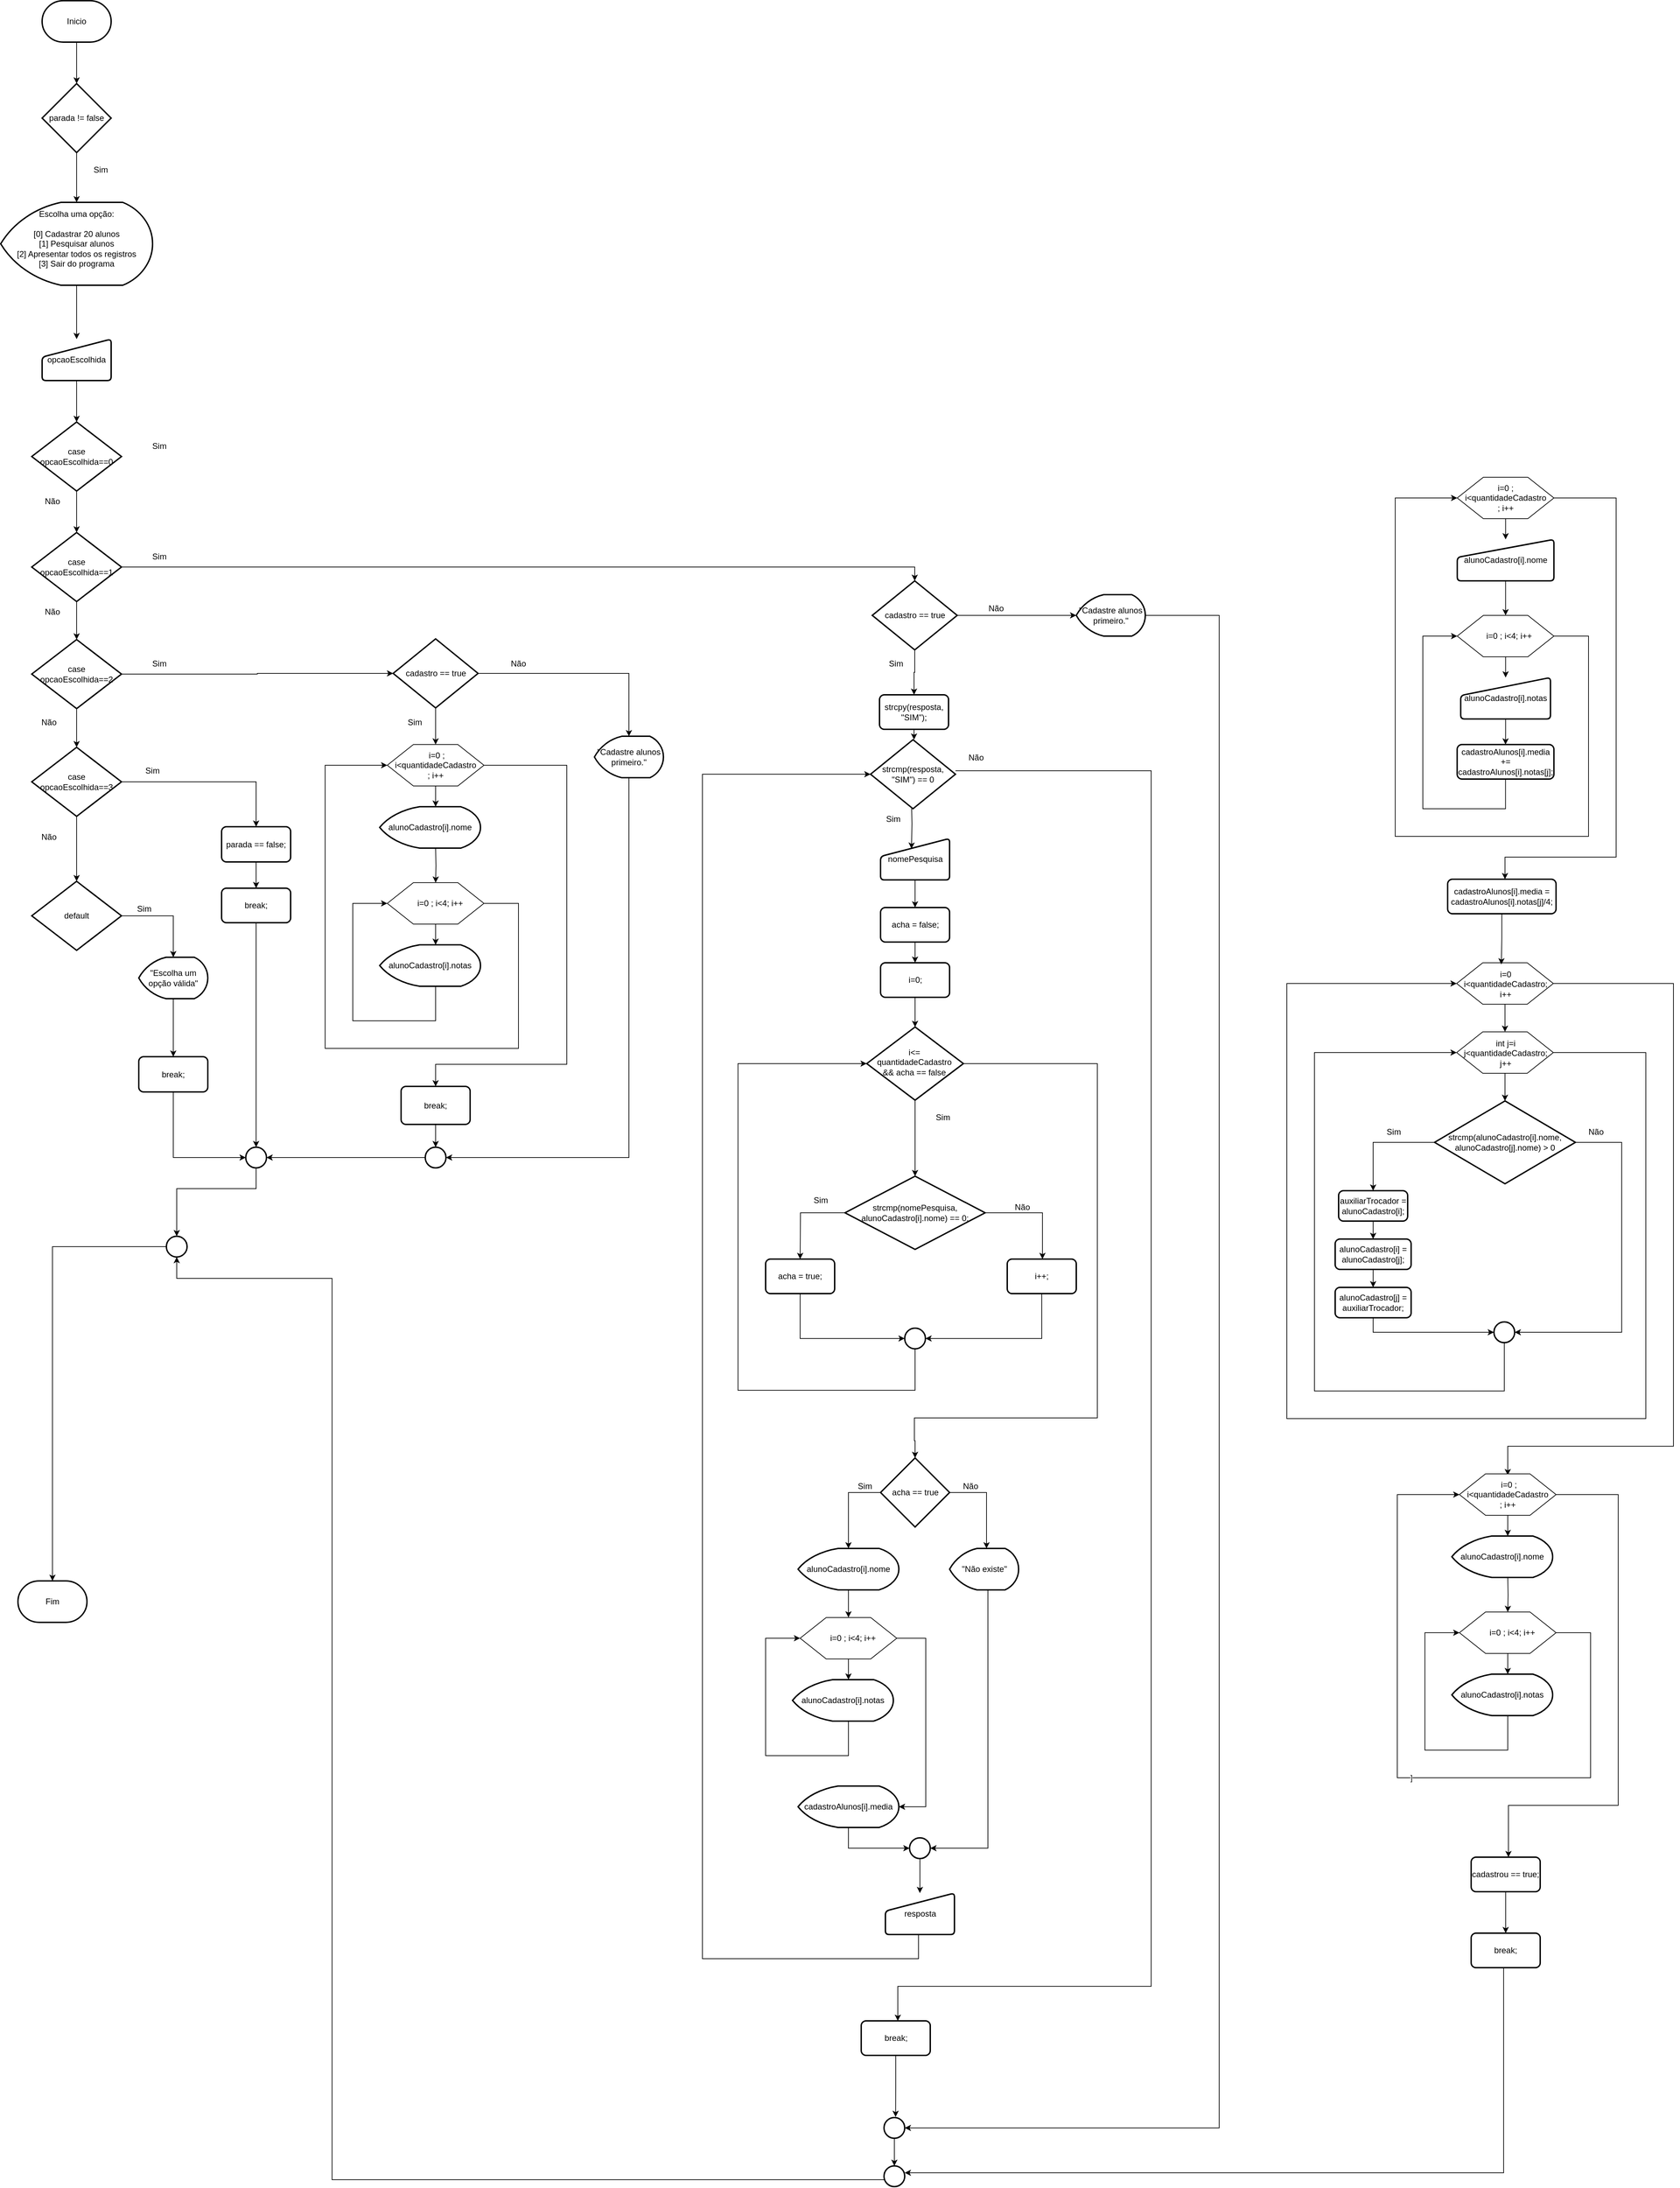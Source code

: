 <mxfile version="21.6.5" type="device">
  <diagram name="Página-1" id="yi7HVxkvdeWD4CvACHMk">
    <mxGraphModel dx="3782" dy="593" grid="1" gridSize="10" guides="1" tooltips="1" connect="1" arrows="1" fold="1" page="1" pageScale="1" pageWidth="827" pageHeight="1169" math="0" shadow="0">
      <root>
        <mxCell id="0" />
        <mxCell id="1" parent="0" />
        <mxCell id="PSCNETZQlT987C8pUvB9-1" style="edgeStyle=orthogonalEdgeStyle;rounded=0;orthogonalLoop=1;jettySize=auto;html=1;" edge="1" source="PSCNETZQlT987C8pUvB9-2" target="PSCNETZQlT987C8pUvB9-5" parent="1">
          <mxGeometry relative="1" as="geometry" />
        </mxCell>
        <mxCell id="PSCNETZQlT987C8pUvB9-2" value="Inicio" style="strokeWidth=2;html=1;shape=mxgraph.flowchart.terminator;whiteSpace=wrap;" vertex="1" parent="1">
          <mxGeometry x="3410" y="3550" width="100" height="60" as="geometry" />
        </mxCell>
        <mxCell id="PSCNETZQlT987C8pUvB9-3" style="edgeStyle=orthogonalEdgeStyle;rounded=0;orthogonalLoop=1;jettySize=auto;html=1;" edge="1" source="PSCNETZQlT987C8pUvB9-5" target="PSCNETZQlT987C8pUvB9-118" parent="1">
          <mxGeometry relative="1" as="geometry" />
        </mxCell>
        <mxCell id="PSCNETZQlT987C8pUvB9-5" value="parada != false" style="strokeWidth=2;html=1;shape=mxgraph.flowchart.decision;whiteSpace=wrap;" vertex="1" parent="1">
          <mxGeometry x="3410" y="3670" width="100" height="100" as="geometry" />
        </mxCell>
        <mxCell id="PSCNETZQlT987C8pUvB9-6" style="edgeStyle=orthogonalEdgeStyle;rounded=0;orthogonalLoop=1;jettySize=auto;html=1;" edge="1" source="PSCNETZQlT987C8pUvB9-7" target="PSCNETZQlT987C8pUvB9-113" parent="1">
          <mxGeometry relative="1" as="geometry">
            <mxPoint x="3460" y="4160" as="targetPoint" />
          </mxGeometry>
        </mxCell>
        <mxCell id="PSCNETZQlT987C8pUvB9-7" value="opcaoEscolhida" style="html=1;strokeWidth=2;shape=manualInput;whiteSpace=wrap;rounded=1;size=26;arcSize=11;" vertex="1" parent="1">
          <mxGeometry x="3410" y="4040" width="100" height="60" as="geometry" />
        </mxCell>
        <mxCell id="PSCNETZQlT987C8pUvB9-8" style="edgeStyle=orthogonalEdgeStyle;rounded=0;orthogonalLoop=1;jettySize=auto;html=1;" edge="1" source="PSCNETZQlT987C8pUvB9-10" target="PSCNETZQlT987C8pUvB9-13" parent="1">
          <mxGeometry relative="1" as="geometry">
            <mxPoint x="5529.86" y="4360" as="targetPoint" />
          </mxGeometry>
        </mxCell>
        <mxCell id="PSCNETZQlT987C8pUvB9-186" style="edgeStyle=orthogonalEdgeStyle;rounded=0;orthogonalLoop=1;jettySize=auto;html=1;" edge="1" parent="1" source="PSCNETZQlT987C8pUvB9-10" target="PSCNETZQlT987C8pUvB9-187">
          <mxGeometry relative="1" as="geometry">
            <mxPoint x="5490" y="4790" as="targetPoint" />
            <Array as="points">
              <mxPoint x="5690" y="4270" />
              <mxPoint x="5690" y="4790" />
              <mxPoint x="5529" y="4790" />
            </Array>
          </mxGeometry>
        </mxCell>
        <mxCell id="PSCNETZQlT987C8pUvB9-10" value="" style="verticalLabelPosition=bottom;verticalAlign=top;html=1;shape=hexagon;perimeter=hexagonPerimeter2;arcSize=6;size=0.27;" vertex="1" parent="1">
          <mxGeometry x="5459.86" y="4240" width="140" height="60" as="geometry" />
        </mxCell>
        <mxCell id="PSCNETZQlT987C8pUvB9-11" value="i=0 ; i&amp;lt;quantidadeCadastro ; i++" style="text;html=1;strokeColor=none;fillColor=none;align=center;verticalAlign=middle;whiteSpace=wrap;rounded=0;" vertex="1" parent="1">
          <mxGeometry x="5499.86" y="4255" width="60" height="30" as="geometry" />
        </mxCell>
        <mxCell id="PSCNETZQlT987C8pUvB9-12" style="edgeStyle=orthogonalEdgeStyle;rounded=0;orthogonalLoop=1;jettySize=auto;html=1;entryX=0.5;entryY=0;entryDx=0;entryDy=0;" edge="1" source="PSCNETZQlT987C8pUvB9-13" target="PSCNETZQlT987C8pUvB9-16" parent="1">
          <mxGeometry relative="1" as="geometry" />
        </mxCell>
        <mxCell id="PSCNETZQlT987C8pUvB9-13" value="alunoCadastro[i].nome" style="html=1;strokeWidth=2;shape=manualInput;whiteSpace=wrap;rounded=1;size=26;arcSize=11;" vertex="1" parent="1">
          <mxGeometry x="5459.86" y="4330" width="140" height="60" as="geometry" />
        </mxCell>
        <mxCell id="PSCNETZQlT987C8pUvB9-14" style="edgeStyle=orthogonalEdgeStyle;rounded=0;orthogonalLoop=1;jettySize=auto;html=1;" edge="1" source="PSCNETZQlT987C8pUvB9-16" target="PSCNETZQlT987C8pUvB9-19" parent="1">
          <mxGeometry relative="1" as="geometry">
            <mxPoint x="5529.86" y="4600" as="targetPoint" />
          </mxGeometry>
        </mxCell>
        <mxCell id="PSCNETZQlT987C8pUvB9-185" style="edgeStyle=orthogonalEdgeStyle;rounded=0;orthogonalLoop=1;jettySize=auto;html=1;entryX=0;entryY=0.5;entryDx=0;entryDy=0;" edge="1" parent="1" source="PSCNETZQlT987C8pUvB9-16" target="PSCNETZQlT987C8pUvB9-10">
          <mxGeometry relative="1" as="geometry">
            <Array as="points">
              <mxPoint x="5650" y="4470" />
              <mxPoint x="5650" y="4760" />
              <mxPoint x="5370" y="4760" />
              <mxPoint x="5370" y="4270" />
            </Array>
          </mxGeometry>
        </mxCell>
        <mxCell id="PSCNETZQlT987C8pUvB9-16" value="" style="verticalLabelPosition=bottom;verticalAlign=top;html=1;shape=hexagon;perimeter=hexagonPerimeter2;arcSize=6;size=0.27;" vertex="1" parent="1">
          <mxGeometry x="5459.86" y="4440" width="140" height="60" as="geometry" />
        </mxCell>
        <mxCell id="PSCNETZQlT987C8pUvB9-17" value="i=0 ; i&amp;lt;4; i++" style="text;html=1;strokeColor=none;fillColor=none;align=center;verticalAlign=middle;whiteSpace=wrap;rounded=0;" vertex="1" parent="1">
          <mxGeometry x="5479.86" y="4455" width="110" height="30" as="geometry" />
        </mxCell>
        <mxCell id="PSCNETZQlT987C8pUvB9-183" style="edgeStyle=orthogonalEdgeStyle;rounded=0;orthogonalLoop=1;jettySize=auto;html=1;" edge="1" parent="1" source="PSCNETZQlT987C8pUvB9-19" target="PSCNETZQlT987C8pUvB9-182">
          <mxGeometry relative="1" as="geometry" />
        </mxCell>
        <mxCell id="PSCNETZQlT987C8pUvB9-19" value="alunoCadastro[i].notas" style="html=1;strokeWidth=2;shape=manualInput;whiteSpace=wrap;rounded=1;size=26;arcSize=11;" vertex="1" parent="1">
          <mxGeometry x="5464.86" y="4530" width="130" height="60" as="geometry" />
        </mxCell>
        <mxCell id="PSCNETZQlT987C8pUvB9-20" style="edgeStyle=orthogonalEdgeStyle;rounded=0;orthogonalLoop=1;jettySize=auto;html=1;entryX=0.5;entryY=0;entryDx=0;entryDy=0;" edge="1" source="PSCNETZQlT987C8pUvB9-22" target="PSCNETZQlT987C8pUvB9-26" parent="1">
          <mxGeometry relative="1" as="geometry" />
        </mxCell>
        <mxCell id="PSCNETZQlT987C8pUvB9-21" style="edgeStyle=orthogonalEdgeStyle;rounded=0;orthogonalLoop=1;jettySize=auto;html=1;" edge="1" source="PSCNETZQlT987C8pUvB9-22" parent="1">
          <mxGeometry relative="1" as="geometry">
            <mxPoint x="5533.01" y="5685.0" as="targetPoint" />
            <Array as="points">
              <mxPoint x="5773.01" y="4973.0" />
              <mxPoint x="5773.01" y="5643.0" />
              <mxPoint x="5533.01" y="5643.0" />
            </Array>
          </mxGeometry>
        </mxCell>
        <mxCell id="PSCNETZQlT987C8pUvB9-22" value="" style="verticalLabelPosition=bottom;verticalAlign=top;html=1;shape=hexagon;perimeter=hexagonPerimeter2;arcSize=6;size=0.27;" vertex="1" parent="1">
          <mxGeometry x="5459.01" y="4943.0" width="140" height="60" as="geometry" />
        </mxCell>
        <mxCell id="PSCNETZQlT987C8pUvB9-23" value="i=0 i&amp;lt;quantidadeCadastro;&lt;br&gt;i++" style="text;html=1;strokeColor=none;fillColor=none;align=center;verticalAlign=middle;whiteSpace=wrap;rounded=0;" vertex="1" parent="1">
          <mxGeometry x="5475.01" y="4959.0" width="110" height="30" as="geometry" />
        </mxCell>
        <mxCell id="PSCNETZQlT987C8pUvB9-24" style="edgeStyle=orthogonalEdgeStyle;rounded=0;orthogonalLoop=1;jettySize=auto;html=1;" edge="1" source="PSCNETZQlT987C8pUvB9-26" target="PSCNETZQlT987C8pUvB9-30" parent="1">
          <mxGeometry relative="1" as="geometry">
            <mxPoint x="5529.01" y="5153.0" as="targetPoint" />
          </mxGeometry>
        </mxCell>
        <mxCell id="PSCNETZQlT987C8pUvB9-25" style="edgeStyle=orthogonalEdgeStyle;rounded=0;orthogonalLoop=1;jettySize=auto;html=1;entryX=0;entryY=0.5;entryDx=0;entryDy=0;" edge="1" source="PSCNETZQlT987C8pUvB9-26" target="PSCNETZQlT987C8pUvB9-22" parent="1">
          <mxGeometry relative="1" as="geometry">
            <Array as="points">
              <mxPoint x="5733.01" y="5073.0" />
              <mxPoint x="5733.01" y="5603.0" />
              <mxPoint x="5213.01" y="5603.0" />
              <mxPoint x="5213.01" y="4973.0" />
            </Array>
          </mxGeometry>
        </mxCell>
        <mxCell id="PSCNETZQlT987C8pUvB9-26" value="" style="verticalLabelPosition=bottom;verticalAlign=top;html=1;shape=hexagon;perimeter=hexagonPerimeter2;arcSize=6;size=0.27;" vertex="1" parent="1">
          <mxGeometry x="5459.01" y="5043.0" width="140" height="60" as="geometry" />
        </mxCell>
        <mxCell id="PSCNETZQlT987C8pUvB9-27" value="int j=i j&amp;lt;quantidadeCadastro;&lt;br&gt;j++" style="text;html=1;strokeColor=none;fillColor=none;align=center;verticalAlign=middle;whiteSpace=wrap;rounded=0;" vertex="1" parent="1">
          <mxGeometry x="5475.01" y="5059.0" width="110" height="30" as="geometry" />
        </mxCell>
        <mxCell id="PSCNETZQlT987C8pUvB9-28" style="edgeStyle=orthogonalEdgeStyle;rounded=0;orthogonalLoop=1;jettySize=auto;html=1;" edge="1" source="PSCNETZQlT987C8pUvB9-30" target="PSCNETZQlT987C8pUvB9-33" parent="1">
          <mxGeometry relative="1" as="geometry">
            <mxPoint x="5338.01" y="5273.0" as="targetPoint" />
          </mxGeometry>
        </mxCell>
        <mxCell id="PSCNETZQlT987C8pUvB9-29" style="edgeStyle=orthogonalEdgeStyle;rounded=0;orthogonalLoop=1;jettySize=auto;html=1;" edge="1" source="PSCNETZQlT987C8pUvB9-30" target="PSCNETZQlT987C8pUvB9-39" parent="1">
          <mxGeometry relative="1" as="geometry">
            <mxPoint x="5738.01" y="5353.0" as="targetPoint" />
            <Array as="points">
              <mxPoint x="5698.01" y="5203.0" />
              <mxPoint x="5698.01" y="5478.0" />
            </Array>
          </mxGeometry>
        </mxCell>
        <mxCell id="PSCNETZQlT987C8pUvB9-30" value="strcmp(alunoCadastro[i].nome,&lt;br&gt;alunoCadastro[j].nome) &amp;gt; 0" style="strokeWidth=2;html=1;shape=mxgraph.flowchart.decision;whiteSpace=wrap;" vertex="1" parent="1">
          <mxGeometry x="5427.01" y="5143.0" width="204" height="120" as="geometry" />
        </mxCell>
        <mxCell id="PSCNETZQlT987C8pUvB9-31" value="Sim" style="text;html=1;strokeColor=none;fillColor=none;align=center;verticalAlign=middle;whiteSpace=wrap;rounded=0;" vertex="1" parent="1">
          <mxGeometry x="5338.01" y="5173.0" width="60" height="30" as="geometry" />
        </mxCell>
        <mxCell id="PSCNETZQlT987C8pUvB9-32" value="" style="edgeStyle=orthogonalEdgeStyle;rounded=0;orthogonalLoop=1;jettySize=auto;html=1;" edge="1" source="PSCNETZQlT987C8pUvB9-33" target="PSCNETZQlT987C8pUvB9-35" parent="1">
          <mxGeometry relative="1" as="geometry" />
        </mxCell>
        <mxCell id="PSCNETZQlT987C8pUvB9-33" value="auxiliarTrocador = alunoCadastro[i];" style="rounded=1;whiteSpace=wrap;html=1;absoluteArcSize=1;arcSize=14;strokeWidth=2;" vertex="1" parent="1">
          <mxGeometry x="5288.01" y="5273.0" width="100" height="44" as="geometry" />
        </mxCell>
        <mxCell id="PSCNETZQlT987C8pUvB9-34" value="" style="edgeStyle=orthogonalEdgeStyle;rounded=0;orthogonalLoop=1;jettySize=auto;html=1;" edge="1" source="PSCNETZQlT987C8pUvB9-35" target="PSCNETZQlT987C8pUvB9-37" parent="1">
          <mxGeometry relative="1" as="geometry" />
        </mxCell>
        <mxCell id="PSCNETZQlT987C8pUvB9-35" value="alunoCadastro[i] = alunoCadastro[j];" style="rounded=1;whiteSpace=wrap;html=1;absoluteArcSize=1;arcSize=14;strokeWidth=2;" vertex="1" parent="1">
          <mxGeometry x="5283.01" y="5343.0" width="110" height="44" as="geometry" />
        </mxCell>
        <mxCell id="PSCNETZQlT987C8pUvB9-36" style="edgeStyle=orthogonalEdgeStyle;rounded=0;orthogonalLoop=1;jettySize=auto;html=1;entryX=0;entryY=0.5;entryDx=0;entryDy=0;entryPerimeter=0;" edge="1" source="PSCNETZQlT987C8pUvB9-37" target="PSCNETZQlT987C8pUvB9-39" parent="1">
          <mxGeometry relative="1" as="geometry">
            <Array as="points">
              <mxPoint x="5338.01" y="5478.0" />
            </Array>
          </mxGeometry>
        </mxCell>
        <mxCell id="PSCNETZQlT987C8pUvB9-37" value="alunoCadastro[j] = auxiliarTrocador;" style="rounded=1;whiteSpace=wrap;html=1;absoluteArcSize=1;arcSize=14;strokeWidth=2;" vertex="1" parent="1">
          <mxGeometry x="5283.01" y="5413.0" width="110" height="44" as="geometry" />
        </mxCell>
        <mxCell id="PSCNETZQlT987C8pUvB9-38" style="edgeStyle=orthogonalEdgeStyle;rounded=0;orthogonalLoop=1;jettySize=auto;html=1;entryX=0;entryY=0.5;entryDx=0;entryDy=0;" edge="1" source="PSCNETZQlT987C8pUvB9-39" target="PSCNETZQlT987C8pUvB9-26" parent="1">
          <mxGeometry relative="1" as="geometry">
            <Array as="points">
              <mxPoint x="5528.01" y="5563.0" />
              <mxPoint x="5253.01" y="5563.0" />
              <mxPoint x="5253.01" y="5073.0" />
            </Array>
          </mxGeometry>
        </mxCell>
        <mxCell id="PSCNETZQlT987C8pUvB9-39" value="" style="strokeWidth=2;html=1;shape=mxgraph.flowchart.start_2;whiteSpace=wrap;" vertex="1" parent="1">
          <mxGeometry x="5513.01" y="5463.0" width="30" height="30" as="geometry" />
        </mxCell>
        <mxCell id="PSCNETZQlT987C8pUvB9-40" style="edgeStyle=orthogonalEdgeStyle;rounded=0;orthogonalLoop=1;jettySize=auto;html=1;" edge="1" source="PSCNETZQlT987C8pUvB9-42" parent="1">
          <mxGeometry relative="1" as="geometry">
            <mxPoint x="5533.01" y="5773.0" as="targetPoint" />
          </mxGeometry>
        </mxCell>
        <mxCell id="PSCNETZQlT987C8pUvB9-41" style="edgeStyle=orthogonalEdgeStyle;rounded=0;orthogonalLoop=1;jettySize=auto;html=1;" edge="1" source="PSCNETZQlT987C8pUvB9-42" target="PSCNETZQlT987C8pUvB9-164" parent="1">
          <mxGeometry relative="1" as="geometry">
            <mxPoint x="5493.01" y="6208.03" as="targetPoint" />
            <Array as="points">
              <mxPoint x="5693.01" y="5713.03" />
              <mxPoint x="5693.01" y="6163.03" />
              <mxPoint x="5534.01" y="6163.03" />
            </Array>
          </mxGeometry>
        </mxCell>
        <mxCell id="PSCNETZQlT987C8pUvB9-42" value="" style="verticalLabelPosition=bottom;verticalAlign=top;html=1;shape=hexagon;perimeter=hexagonPerimeter2;arcSize=6;size=0.27;" vertex="1" parent="1">
          <mxGeometry x="5463.01" y="5683.0" width="140" height="60" as="geometry" />
        </mxCell>
        <mxCell id="PSCNETZQlT987C8pUvB9-43" value="&amp;nbsp;i=0 ; i&amp;lt;quantidadeCadastro ; i++" style="text;html=1;strokeColor=none;fillColor=none;align=center;verticalAlign=middle;whiteSpace=wrap;rounded=0;" vertex="1" parent="1">
          <mxGeometry x="5503.01" y="5698.0" width="60" height="30" as="geometry" />
        </mxCell>
        <mxCell id="PSCNETZQlT987C8pUvB9-44" style="edgeStyle=orthogonalEdgeStyle;rounded=0;orthogonalLoop=1;jettySize=auto;html=1;entryX=0.5;entryY=0;entryDx=0;entryDy=0;" edge="1" target="PSCNETZQlT987C8pUvB9-47" parent="1">
          <mxGeometry relative="1" as="geometry">
            <mxPoint x="5533.01" y="5833.0" as="sourcePoint" />
          </mxGeometry>
        </mxCell>
        <mxCell id="PSCNETZQlT987C8pUvB9-45" style="edgeStyle=orthogonalEdgeStyle;rounded=0;orthogonalLoop=1;jettySize=auto;html=1;" edge="1" source="PSCNETZQlT987C8pUvB9-47" parent="1">
          <mxGeometry relative="1" as="geometry">
            <mxPoint x="5533.01" y="5973.0" as="targetPoint" />
          </mxGeometry>
        </mxCell>
        <mxCell id="PSCNETZQlT987C8pUvB9-46" value="]" style="edgeStyle=orthogonalEdgeStyle;rounded=0;orthogonalLoop=1;jettySize=auto;html=1;entryX=0;entryY=0.5;entryDx=0;entryDy=0;" edge="1" source="PSCNETZQlT987C8pUvB9-47" target="PSCNETZQlT987C8pUvB9-42" parent="1">
          <mxGeometry relative="1" as="geometry">
            <Array as="points">
              <mxPoint x="5653.01" y="5913.0" />
              <mxPoint x="5653.01" y="6123.0" />
              <mxPoint x="5373.01" y="6123.0" />
              <mxPoint x="5373.01" y="5713.0" />
            </Array>
          </mxGeometry>
        </mxCell>
        <mxCell id="PSCNETZQlT987C8pUvB9-47" value="" style="verticalLabelPosition=bottom;verticalAlign=top;html=1;shape=hexagon;perimeter=hexagonPerimeter2;arcSize=6;size=0.27;" vertex="1" parent="1">
          <mxGeometry x="5463.01" y="5883.0" width="140" height="60" as="geometry" />
        </mxCell>
        <mxCell id="PSCNETZQlT987C8pUvB9-48" value="&amp;nbsp;i=0 ; i&amp;lt;4; i++" style="text;html=1;strokeColor=none;fillColor=none;align=center;verticalAlign=middle;whiteSpace=wrap;rounded=0;" vertex="1" parent="1">
          <mxGeometry x="5483.01" y="5898.0" width="110" height="30" as="geometry" />
        </mxCell>
        <mxCell id="PSCNETZQlT987C8pUvB9-49" style="edgeStyle=orthogonalEdgeStyle;rounded=0;orthogonalLoop=1;jettySize=auto;html=1;entryX=0;entryY=0.5;entryDx=0;entryDy=0;" edge="1" target="PSCNETZQlT987C8pUvB9-47" parent="1">
          <mxGeometry relative="1" as="geometry">
            <Array as="points">
              <mxPoint x="5533.01" y="6083.0" />
              <mxPoint x="5413.01" y="6083.0" />
              <mxPoint x="5413.01" y="5913.0" />
            </Array>
            <mxPoint x="5533.01" y="6033.0" as="sourcePoint" />
          </mxGeometry>
        </mxCell>
        <mxCell id="PSCNETZQlT987C8pUvB9-50" value="alunoCadastro[i].nome" style="strokeWidth=2;html=1;shape=mxgraph.flowchart.display;whiteSpace=wrap;" vertex="1" parent="1">
          <mxGeometry x="5452.01" y="5773.0" width="146" height="60" as="geometry" />
        </mxCell>
        <mxCell id="PSCNETZQlT987C8pUvB9-51" value="alunoCadastro[i].notas" style="strokeWidth=2;html=1;shape=mxgraph.flowchart.display;whiteSpace=wrap;" vertex="1" parent="1">
          <mxGeometry x="5452.01" y="5973.0" width="146" height="60" as="geometry" />
        </mxCell>
        <mxCell id="PSCNETZQlT987C8pUvB9-52" value="Não" style="text;html=1;strokeColor=none;fillColor=none;align=center;verticalAlign=middle;whiteSpace=wrap;rounded=0;" vertex="1" parent="1">
          <mxGeometry x="5631.01" y="5173.0" width="60" height="30" as="geometry" />
        </mxCell>
        <mxCell id="PSCNETZQlT987C8pUvB9-53" style="edgeStyle=orthogonalEdgeStyle;rounded=0;orthogonalLoop=1;jettySize=auto;html=1;" edge="1" source="PSCNETZQlT987C8pUvB9-54" target="PSCNETZQlT987C8pUvB9-56" parent="1">
          <mxGeometry relative="1" as="geometry" />
        </mxCell>
        <mxCell id="PSCNETZQlT987C8pUvB9-54" value="nomePesquisa" style="html=1;strokeWidth=2;shape=manualInput;whiteSpace=wrap;rounded=1;size=26;arcSize=11;" vertex="1" parent="1">
          <mxGeometry x="4624.5" y="4763" width="100" height="60" as="geometry" />
        </mxCell>
        <mxCell id="PSCNETZQlT987C8pUvB9-55" style="edgeStyle=orthogonalEdgeStyle;rounded=0;orthogonalLoop=1;jettySize=auto;html=1;" edge="1" source="PSCNETZQlT987C8pUvB9-56" target="PSCNETZQlT987C8pUvB9-58" parent="1">
          <mxGeometry relative="1" as="geometry" />
        </mxCell>
        <mxCell id="PSCNETZQlT987C8pUvB9-56" value="acha = false;" style="rounded=1;whiteSpace=wrap;html=1;absoluteArcSize=1;arcSize=14;strokeWidth=2;" vertex="1" parent="1">
          <mxGeometry x="4624.5" y="4863" width="100" height="50" as="geometry" />
        </mxCell>
        <mxCell id="PSCNETZQlT987C8pUvB9-57" style="edgeStyle=orthogonalEdgeStyle;rounded=0;orthogonalLoop=1;jettySize=auto;html=1;" edge="1" source="PSCNETZQlT987C8pUvB9-58" target="PSCNETZQlT987C8pUvB9-63" parent="1">
          <mxGeometry relative="1" as="geometry" />
        </mxCell>
        <mxCell id="PSCNETZQlT987C8pUvB9-58" value="i=0;" style="rounded=1;whiteSpace=wrap;html=1;absoluteArcSize=1;arcSize=14;strokeWidth=2;" vertex="1" parent="1">
          <mxGeometry x="4624.5" y="4943" width="100" height="50" as="geometry" />
        </mxCell>
        <mxCell id="PSCNETZQlT987C8pUvB9-59" style="edgeStyle=orthogonalEdgeStyle;rounded=0;orthogonalLoop=1;jettySize=auto;html=1;" edge="1" source="PSCNETZQlT987C8pUvB9-60" target="PSCNETZQlT987C8pUvB9-124" parent="1">
          <mxGeometry relative="1" as="geometry">
            <mxPoint x="4676.5" y="6925" as="targetPoint" />
            <Array as="points">
              <mxPoint x="5016.5" y="4665" />
              <mxPoint x="5016.5" y="6425" />
              <mxPoint x="4649.5" y="6425" />
            </Array>
          </mxGeometry>
        </mxCell>
        <mxCell id="PSCNETZQlT987C8pUvB9-60" value="strcmp(resposta, &quot;SIM&quot;) == 0" style="strokeWidth=2;html=1;shape=mxgraph.flowchart.decision;whiteSpace=wrap;" vertex="1" parent="1">
          <mxGeometry x="4610" y="4620" width="123" height="100" as="geometry" />
        </mxCell>
        <mxCell id="PSCNETZQlT987C8pUvB9-61" style="edgeStyle=orthogonalEdgeStyle;rounded=0;orthogonalLoop=1;jettySize=auto;html=1;" edge="1" source="PSCNETZQlT987C8pUvB9-63" target="PSCNETZQlT987C8pUvB9-71" parent="1">
          <mxGeometry relative="1" as="geometry">
            <mxPoint x="4674.5" y="5211.97" as="targetPoint" />
          </mxGeometry>
        </mxCell>
        <mxCell id="PSCNETZQlT987C8pUvB9-62" style="edgeStyle=orthogonalEdgeStyle;rounded=0;orthogonalLoop=1;jettySize=auto;html=1;entryX=0.5;entryY=0;entryDx=0;entryDy=0;entryPerimeter=0;" edge="1" source="PSCNETZQlT987C8pUvB9-63" target="PSCNETZQlT987C8pUvB9-82" parent="1">
          <mxGeometry relative="1" as="geometry">
            <mxPoint x="4636.5" y="5695" as="targetPoint" />
            <Array as="points">
              <mxPoint x="4938.5" y="5089" />
              <mxPoint x="4938.5" y="5602" />
              <mxPoint x="4673.5" y="5602" />
              <mxPoint x="4673.5" y="5635" />
            </Array>
          </mxGeometry>
        </mxCell>
        <mxCell id="PSCNETZQlT987C8pUvB9-63" value="" style="strokeWidth=2;html=1;shape=mxgraph.flowchart.decision;whiteSpace=wrap;" vertex="1" parent="1">
          <mxGeometry x="4604.5" y="5035.97" width="140" height="106" as="geometry" />
        </mxCell>
        <mxCell id="PSCNETZQlT987C8pUvB9-64" style="edgeStyle=orthogonalEdgeStyle;rounded=0;orthogonalLoop=1;jettySize=auto;html=1;" edge="1" source="PSCNETZQlT987C8pUvB9-65" target="PSCNETZQlT987C8pUvB9-60" parent="1">
          <mxGeometry relative="1" as="geometry">
            <Array as="points">
              <mxPoint x="4671.5" y="4565" />
              <mxPoint x="4671.5" y="4565" />
            </Array>
          </mxGeometry>
        </mxCell>
        <mxCell id="PSCNETZQlT987C8pUvB9-65" value="strcpy(resposta, &quot;SIM&quot;);" style="rounded=1;whiteSpace=wrap;html=1;absoluteArcSize=1;arcSize=14;strokeWidth=2;" vertex="1" parent="1">
          <mxGeometry x="4623" y="4555" width="100" height="50" as="geometry" />
        </mxCell>
        <mxCell id="PSCNETZQlT987C8pUvB9-66" value="i&amp;lt;=&lt;br&gt;quantidadeCadastro &amp;amp;&amp;amp; acha == false" style="text;html=1;strokeColor=none;fillColor=none;align=center;verticalAlign=middle;whiteSpace=wrap;rounded=0;" vertex="1" parent="1">
          <mxGeometry x="4631.5" y="5071.97" width="83" height="30" as="geometry" />
        </mxCell>
        <mxCell id="PSCNETZQlT987C8pUvB9-67" style="edgeStyle=orthogonalEdgeStyle;rounded=0;orthogonalLoop=1;jettySize=auto;html=1;entryX=0.448;entryY=0.248;entryDx=0;entryDy=0;entryPerimeter=0;" edge="1" target="PSCNETZQlT987C8pUvB9-54" parent="1">
          <mxGeometry relative="1" as="geometry">
            <mxPoint x="4669.5" y="4773" as="targetPoint" />
            <mxPoint x="4669.522" y="4719" as="sourcePoint" />
          </mxGeometry>
        </mxCell>
        <mxCell id="PSCNETZQlT987C8pUvB9-68" value="Sim" style="text;html=1;strokeColor=none;fillColor=none;align=center;verticalAlign=middle;whiteSpace=wrap;rounded=0;" vertex="1" parent="1">
          <mxGeometry x="4684.5" y="5151.97" width="60" height="30" as="geometry" />
        </mxCell>
        <mxCell id="PSCNETZQlT987C8pUvB9-69" style="edgeStyle=orthogonalEdgeStyle;rounded=0;orthogonalLoop=1;jettySize=auto;html=1;" edge="1" source="PSCNETZQlT987C8pUvB9-71" parent="1">
          <mxGeometry relative="1" as="geometry">
            <mxPoint x="4508" y="5371.97" as="targetPoint" />
          </mxGeometry>
        </mxCell>
        <mxCell id="PSCNETZQlT987C8pUvB9-70" style="edgeStyle=orthogonalEdgeStyle;rounded=0;orthogonalLoop=1;jettySize=auto;html=1;" edge="1" source="PSCNETZQlT987C8pUvB9-71" target="PSCNETZQlT987C8pUvB9-76" parent="1">
          <mxGeometry relative="1" as="geometry">
            <mxPoint x="4858" y="5401.97" as="targetPoint" />
            <Array as="points">
              <mxPoint x="4859" y="5304.97" />
            </Array>
          </mxGeometry>
        </mxCell>
        <mxCell id="PSCNETZQlT987C8pUvB9-71" value="strcmp(nomePesquisa, alunoCadastro[i].nome) == 0;" style="strokeWidth=2;html=1;shape=mxgraph.flowchart.decision;whiteSpace=wrap;" vertex="1" parent="1">
          <mxGeometry x="4573" y="5251.97" width="203" height="106" as="geometry" />
        </mxCell>
        <mxCell id="PSCNETZQlT987C8pUvB9-72" value="Sim" style="text;html=1;strokeColor=none;fillColor=none;align=center;verticalAlign=middle;whiteSpace=wrap;rounded=0;" vertex="1" parent="1">
          <mxGeometry x="4508" y="5271.97" width="60" height="30" as="geometry" />
        </mxCell>
        <mxCell id="PSCNETZQlT987C8pUvB9-73" style="edgeStyle=orthogonalEdgeStyle;rounded=0;orthogonalLoop=1;jettySize=auto;html=1;entryX=0;entryY=0.5;entryDx=0;entryDy=0;entryPerimeter=0;" edge="1" source="PSCNETZQlT987C8pUvB9-74" target="PSCNETZQlT987C8pUvB9-78" parent="1">
          <mxGeometry relative="1" as="geometry">
            <Array as="points">
              <mxPoint x="4508" y="5486.97" />
            </Array>
          </mxGeometry>
        </mxCell>
        <mxCell id="PSCNETZQlT987C8pUvB9-74" value="acha = true;" style="rounded=1;whiteSpace=wrap;html=1;absoluteArcSize=1;arcSize=14;strokeWidth=2;" vertex="1" parent="1">
          <mxGeometry x="4458" y="5371.97" width="100" height="50" as="geometry" />
        </mxCell>
        <mxCell id="PSCNETZQlT987C8pUvB9-75" style="edgeStyle=orthogonalEdgeStyle;rounded=0;orthogonalLoop=1;jettySize=auto;html=1;" edge="1" source="PSCNETZQlT987C8pUvB9-76" target="PSCNETZQlT987C8pUvB9-78" parent="1">
          <mxGeometry relative="1" as="geometry">
            <mxPoint x="4708" y="5481.97" as="targetPoint" />
            <Array as="points">
              <mxPoint x="4858" y="5486.97" />
            </Array>
          </mxGeometry>
        </mxCell>
        <mxCell id="PSCNETZQlT987C8pUvB9-76" value="i++;" style="rounded=1;whiteSpace=wrap;html=1;absoluteArcSize=1;arcSize=14;strokeWidth=2;" vertex="1" parent="1">
          <mxGeometry x="4808" y="5371.97" width="100" height="50" as="geometry" />
        </mxCell>
        <mxCell id="PSCNETZQlT987C8pUvB9-77" style="edgeStyle=orthogonalEdgeStyle;rounded=0;orthogonalLoop=1;jettySize=auto;html=1;entryX=0;entryY=0.5;entryDx=0;entryDy=0;entryPerimeter=0;" edge="1" source="PSCNETZQlT987C8pUvB9-78" target="PSCNETZQlT987C8pUvB9-63" parent="1">
          <mxGeometry relative="1" as="geometry">
            <Array as="points">
              <mxPoint x="4675" y="5561.97" />
              <mxPoint x="4418" y="5561.97" />
              <mxPoint x="4418" y="5088.97" />
            </Array>
          </mxGeometry>
        </mxCell>
        <mxCell id="PSCNETZQlT987C8pUvB9-78" value="" style="strokeWidth=2;html=1;shape=mxgraph.flowchart.start_2;whiteSpace=wrap;" vertex="1" parent="1">
          <mxGeometry x="4659.5" y="5471.97" width="30" height="30" as="geometry" />
        </mxCell>
        <mxCell id="PSCNETZQlT987C8pUvB9-79" value="Não" style="text;html=1;strokeColor=none;fillColor=none;align=center;verticalAlign=middle;whiteSpace=wrap;rounded=0;" vertex="1" parent="1">
          <mxGeometry x="4799.5" y="5281.97" width="60" height="30" as="geometry" />
        </mxCell>
        <mxCell id="PSCNETZQlT987C8pUvB9-80" style="edgeStyle=orthogonalEdgeStyle;rounded=0;orthogonalLoop=1;jettySize=auto;html=1;" edge="1" source="PSCNETZQlT987C8pUvB9-82" target="PSCNETZQlT987C8pUvB9-85" parent="1">
          <mxGeometry relative="1" as="geometry">
            <mxPoint x="4518" y="5785.97" as="targetPoint" />
            <Array as="points">
              <mxPoint x="4578" y="5709.97" />
            </Array>
          </mxGeometry>
        </mxCell>
        <mxCell id="PSCNETZQlT987C8pUvB9-81" style="edgeStyle=orthogonalEdgeStyle;rounded=0;orthogonalLoop=1;jettySize=auto;html=1;" edge="1" source="PSCNETZQlT987C8pUvB9-82" target="PSCNETZQlT987C8pUvB9-93" parent="1">
          <mxGeometry relative="1" as="geometry">
            <mxPoint x="4778" y="5785.97" as="targetPoint" />
            <Array as="points">
              <mxPoint x="4778" y="5709.97" />
            </Array>
          </mxGeometry>
        </mxCell>
        <mxCell id="PSCNETZQlT987C8pUvB9-82" value="acha == true" style="strokeWidth=2;html=1;shape=mxgraph.flowchart.decision;whiteSpace=wrap;" vertex="1" parent="1">
          <mxGeometry x="4624.5" y="5659.97" width="100" height="100" as="geometry" />
        </mxCell>
        <mxCell id="PSCNETZQlT987C8pUvB9-83" value="Sim" style="text;html=1;strokeColor=none;fillColor=none;align=center;verticalAlign=middle;whiteSpace=wrap;rounded=0;" vertex="1" parent="1">
          <mxGeometry x="4571.5" y="5685.97" width="60" height="30" as="geometry" />
        </mxCell>
        <mxCell id="PSCNETZQlT987C8pUvB9-84" style="edgeStyle=orthogonalEdgeStyle;rounded=0;orthogonalLoop=1;jettySize=auto;html=1;entryX=0.5;entryY=0;entryDx=0;entryDy=0;" edge="1" source="PSCNETZQlT987C8pUvB9-85" target="PSCNETZQlT987C8pUvB9-88" parent="1">
          <mxGeometry relative="1" as="geometry" />
        </mxCell>
        <mxCell id="PSCNETZQlT987C8pUvB9-85" value="alunoCadastro[i].nome" style="strokeWidth=2;html=1;shape=mxgraph.flowchart.display;whiteSpace=wrap;" vertex="1" parent="1">
          <mxGeometry x="4505" y="5790.97" width="146" height="60" as="geometry" />
        </mxCell>
        <mxCell id="PSCNETZQlT987C8pUvB9-86" style="edgeStyle=orthogonalEdgeStyle;rounded=0;orthogonalLoop=1;jettySize=auto;html=1;" edge="1" source="PSCNETZQlT987C8pUvB9-88" parent="1">
          <mxGeometry relative="1" as="geometry">
            <mxPoint x="4578" y="5980.97" as="targetPoint" />
          </mxGeometry>
        </mxCell>
        <mxCell id="PSCNETZQlT987C8pUvB9-203" style="edgeStyle=orthogonalEdgeStyle;rounded=0;orthogonalLoop=1;jettySize=auto;html=1;" edge="1" parent="1" source="PSCNETZQlT987C8pUvB9-88" target="PSCNETZQlT987C8pUvB9-201">
          <mxGeometry relative="1" as="geometry">
            <Array as="points">
              <mxPoint x="4690" y="5920.97" />
              <mxPoint x="4690" y="6165.0" />
            </Array>
          </mxGeometry>
        </mxCell>
        <mxCell id="PSCNETZQlT987C8pUvB9-88" value="" style="verticalLabelPosition=bottom;verticalAlign=top;html=1;shape=hexagon;perimeter=hexagonPerimeter2;arcSize=6;size=0.27;" vertex="1" parent="1">
          <mxGeometry x="4508" y="5890.97" width="140" height="60" as="geometry" />
        </mxCell>
        <mxCell id="PSCNETZQlT987C8pUvB9-89" value="&amp;nbsp;i=0 ; i&amp;lt;4; i++" style="text;html=1;strokeColor=none;fillColor=none;align=center;verticalAlign=middle;whiteSpace=wrap;rounded=0;" vertex="1" parent="1">
          <mxGeometry x="4528" y="5905.97" width="110" height="30" as="geometry" />
        </mxCell>
        <mxCell id="PSCNETZQlT987C8pUvB9-90" style="edgeStyle=orthogonalEdgeStyle;rounded=0;orthogonalLoop=1;jettySize=auto;html=1;entryX=0;entryY=0.5;entryDx=0;entryDy=0;" edge="1" target="PSCNETZQlT987C8pUvB9-88" parent="1">
          <mxGeometry relative="1" as="geometry">
            <Array as="points">
              <mxPoint x="4578" y="6090.97" />
              <mxPoint x="4458" y="6090.97" />
              <mxPoint x="4458" y="5920.97" />
            </Array>
            <mxPoint x="4578" y="6040.97" as="sourcePoint" />
          </mxGeometry>
        </mxCell>
        <mxCell id="PSCNETZQlT987C8pUvB9-91" value="alunoCadastro[i].notas" style="strokeWidth=2;html=1;shape=mxgraph.flowchart.display;whiteSpace=wrap;" vertex="1" parent="1">
          <mxGeometry x="4497" y="5980.97" width="146" height="60" as="geometry" />
        </mxCell>
        <mxCell id="PSCNETZQlT987C8pUvB9-206" style="edgeStyle=orthogonalEdgeStyle;rounded=0;orthogonalLoop=1;jettySize=auto;html=1;entryX=1;entryY=0.5;entryDx=0;entryDy=0;entryPerimeter=0;" edge="1" parent="1" source="PSCNETZQlT987C8pUvB9-93" target="PSCNETZQlT987C8pUvB9-96">
          <mxGeometry relative="1" as="geometry">
            <Array as="points">
              <mxPoint x="4780" y="6225" />
            </Array>
          </mxGeometry>
        </mxCell>
        <mxCell id="PSCNETZQlT987C8pUvB9-93" value="&quot;Não existe&quot;" style="strokeWidth=2;html=1;shape=mxgraph.flowchart.display;whiteSpace=wrap;" vertex="1" parent="1">
          <mxGeometry x="4724.5" y="5790.97" width="100" height="60" as="geometry" />
        </mxCell>
        <mxCell id="PSCNETZQlT987C8pUvB9-94" value="Não" style="text;html=1;strokeColor=none;fillColor=none;align=center;verticalAlign=middle;whiteSpace=wrap;rounded=0;" vertex="1" parent="1">
          <mxGeometry x="4724.5" y="5685.97" width="60" height="30" as="geometry" />
        </mxCell>
        <mxCell id="PSCNETZQlT987C8pUvB9-95" style="edgeStyle=orthogonalEdgeStyle;rounded=0;orthogonalLoop=1;jettySize=auto;html=1;" edge="1" source="PSCNETZQlT987C8pUvB9-96" target="PSCNETZQlT987C8pUvB9-98" parent="1">
          <mxGeometry relative="1" as="geometry" />
        </mxCell>
        <mxCell id="PSCNETZQlT987C8pUvB9-96" value="" style="strokeWidth=2;html=1;shape=mxgraph.flowchart.start_2;whiteSpace=wrap;" vertex="1" parent="1">
          <mxGeometry x="4666.5" y="6210" width="30" height="30" as="geometry" />
        </mxCell>
        <mxCell id="PSCNETZQlT987C8pUvB9-97" style="edgeStyle=orthogonalEdgeStyle;rounded=0;orthogonalLoop=1;jettySize=auto;html=1;entryX=0;entryY=0.5;entryDx=0;entryDy=0;entryPerimeter=0;" edge="1" source="PSCNETZQlT987C8pUvB9-98" target="PSCNETZQlT987C8pUvB9-60" parent="1">
          <mxGeometry relative="1" as="geometry">
            <mxPoint x="4679.5" y="6359.97" as="targetPoint" />
            <Array as="points">
              <mxPoint x="4679.5" y="6385" />
              <mxPoint x="4366.5" y="6385" />
              <mxPoint x="4366.5" y="4670" />
            </Array>
          </mxGeometry>
        </mxCell>
        <mxCell id="PSCNETZQlT987C8pUvB9-98" value="resposta" style="html=1;strokeWidth=2;shape=manualInput;whiteSpace=wrap;rounded=1;size=26;arcSize=11;" vertex="1" parent="1">
          <mxGeometry x="4631.5" y="6290" width="100" height="60" as="geometry" />
        </mxCell>
        <mxCell id="PSCNETZQlT987C8pUvB9-99" style="edgeStyle=orthogonalEdgeStyle;rounded=0;orthogonalLoop=1;jettySize=auto;html=1;" edge="1" source="PSCNETZQlT987C8pUvB9-101" parent="1">
          <mxGeometry relative="1" as="geometry">
            <mxPoint x="3980" y="4717.03" as="targetPoint" />
          </mxGeometry>
        </mxCell>
        <mxCell id="PSCNETZQlT987C8pUvB9-100" style="edgeStyle=orthogonalEdgeStyle;rounded=0;orthogonalLoop=1;jettySize=auto;html=1;" edge="1" source="PSCNETZQlT987C8pUvB9-101" target="PSCNETZQlT987C8pUvB9-130" parent="1">
          <mxGeometry relative="1" as="geometry">
            <Array as="points">
              <mxPoint x="4170" y="4657" />
              <mxPoint x="4170" y="5090" />
              <mxPoint x="3980" y="5090" />
            </Array>
          </mxGeometry>
        </mxCell>
        <mxCell id="PSCNETZQlT987C8pUvB9-101" value="" style="verticalLabelPosition=bottom;verticalAlign=top;html=1;shape=hexagon;perimeter=hexagonPerimeter2;arcSize=6;size=0.27;" vertex="1" parent="1">
          <mxGeometry x="3910" y="4627.03" width="140" height="60" as="geometry" />
        </mxCell>
        <mxCell id="PSCNETZQlT987C8pUvB9-102" value="&amp;nbsp;i=0 ; i&amp;lt;quantidadeCadastro ; i++" style="text;html=1;strokeColor=none;fillColor=none;align=center;verticalAlign=middle;whiteSpace=wrap;rounded=0;" vertex="1" parent="1">
          <mxGeometry x="3950" y="4642.03" width="60" height="30" as="geometry" />
        </mxCell>
        <mxCell id="PSCNETZQlT987C8pUvB9-103" style="edgeStyle=orthogonalEdgeStyle;rounded=0;orthogonalLoop=1;jettySize=auto;html=1;entryX=0.5;entryY=0;entryDx=0;entryDy=0;" edge="1" target="PSCNETZQlT987C8pUvB9-106" parent="1">
          <mxGeometry relative="1" as="geometry">
            <mxPoint x="3980" y="4777.03" as="sourcePoint" />
          </mxGeometry>
        </mxCell>
        <mxCell id="PSCNETZQlT987C8pUvB9-104" style="edgeStyle=orthogonalEdgeStyle;rounded=0;orthogonalLoop=1;jettySize=auto;html=1;" edge="1" source="PSCNETZQlT987C8pUvB9-106" parent="1">
          <mxGeometry relative="1" as="geometry">
            <mxPoint x="3980" y="4917.03" as="targetPoint" />
          </mxGeometry>
        </mxCell>
        <mxCell id="PSCNETZQlT987C8pUvB9-105" style="edgeStyle=orthogonalEdgeStyle;rounded=0;orthogonalLoop=1;jettySize=auto;html=1;entryX=0;entryY=0.5;entryDx=0;entryDy=0;" edge="1" source="PSCNETZQlT987C8pUvB9-106" target="PSCNETZQlT987C8pUvB9-101" parent="1">
          <mxGeometry relative="1" as="geometry">
            <Array as="points">
              <mxPoint x="4100" y="4857.03" />
              <mxPoint x="4100" y="5067.03" />
              <mxPoint x="3820" y="5067.03" />
              <mxPoint x="3820" y="4657.03" />
            </Array>
          </mxGeometry>
        </mxCell>
        <mxCell id="PSCNETZQlT987C8pUvB9-106" value="" style="verticalLabelPosition=bottom;verticalAlign=top;html=1;shape=hexagon;perimeter=hexagonPerimeter2;arcSize=6;size=0.27;" vertex="1" parent="1">
          <mxGeometry x="3910" y="4827.03" width="140" height="60" as="geometry" />
        </mxCell>
        <mxCell id="PSCNETZQlT987C8pUvB9-107" value="&amp;nbsp;i=0 ; i&amp;lt;4; i++" style="text;html=1;strokeColor=none;fillColor=none;align=center;verticalAlign=middle;whiteSpace=wrap;rounded=0;" vertex="1" parent="1">
          <mxGeometry x="3930" y="4842.03" width="110" height="30" as="geometry" />
        </mxCell>
        <mxCell id="PSCNETZQlT987C8pUvB9-108" style="edgeStyle=orthogonalEdgeStyle;rounded=0;orthogonalLoop=1;jettySize=auto;html=1;entryX=0;entryY=0.5;entryDx=0;entryDy=0;" edge="1" target="PSCNETZQlT987C8pUvB9-106" parent="1">
          <mxGeometry relative="1" as="geometry">
            <Array as="points">
              <mxPoint x="3980" y="5027.03" />
              <mxPoint x="3860" y="5027.03" />
              <mxPoint x="3860" y="4857.03" />
            </Array>
            <mxPoint x="3980" y="4977.03" as="sourcePoint" />
          </mxGeometry>
        </mxCell>
        <mxCell id="PSCNETZQlT987C8pUvB9-109" value="alunoCadastro[i].nome" style="strokeWidth=2;html=1;shape=mxgraph.flowchart.display;whiteSpace=wrap;" vertex="1" parent="1">
          <mxGeometry x="3899" y="4717.03" width="146" height="60" as="geometry" />
        </mxCell>
        <mxCell id="PSCNETZQlT987C8pUvB9-110" value="alunoCadastro[i].notas" style="strokeWidth=2;html=1;shape=mxgraph.flowchart.display;whiteSpace=wrap;" vertex="1" parent="1">
          <mxGeometry x="3899" y="4917.03" width="146" height="60" as="geometry" />
        </mxCell>
        <mxCell id="PSCNETZQlT987C8pUvB9-112" style="edgeStyle=orthogonalEdgeStyle;rounded=0;orthogonalLoop=1;jettySize=auto;html=1;entryX=0.5;entryY=0;entryDx=0;entryDy=0;entryPerimeter=0;" edge="1" source="PSCNETZQlT987C8pUvB9-113" target="PSCNETZQlT987C8pUvB9-121" parent="1">
          <mxGeometry relative="1" as="geometry" />
        </mxCell>
        <mxCell id="PSCNETZQlT987C8pUvB9-113" value="case opcaoEscolhida==0" style="strokeWidth=2;html=1;shape=mxgraph.flowchart.decision;whiteSpace=wrap;" vertex="1" parent="1">
          <mxGeometry x="3395" y="4160" width="130" height="100" as="geometry" />
        </mxCell>
        <mxCell id="PSCNETZQlT987C8pUvB9-114" value="Sim" style="text;html=1;strokeColor=none;fillColor=none;align=center;verticalAlign=middle;whiteSpace=wrap;rounded=0;" vertex="1" parent="1">
          <mxGeometry x="3550" y="4180" width="60" height="30" as="geometry" />
        </mxCell>
        <mxCell id="PSCNETZQlT987C8pUvB9-115" style="edgeStyle=orthogonalEdgeStyle;rounded=0;orthogonalLoop=1;jettySize=auto;html=1;" edge="1" source="PSCNETZQlT987C8pUvB9-116" target="PSCNETZQlT987C8pUvB9-150" parent="1">
          <mxGeometry relative="1" as="geometry">
            <mxPoint x="5465" y="6750.06" as="targetPoint" />
            <Array as="points">
              <mxPoint x="5527" y="6695" />
            </Array>
            <mxPoint x="5360" y="6600" as="sourcePoint" />
          </mxGeometry>
        </mxCell>
        <mxCell id="PSCNETZQlT987C8pUvB9-116" value="break;" style="rounded=1;whiteSpace=wrap;html=1;absoluteArcSize=1;arcSize=14;strokeWidth=2;" vertex="1" parent="1">
          <mxGeometry x="5480.01" y="6348.03" width="100" height="50" as="geometry" />
        </mxCell>
        <mxCell id="PSCNETZQlT987C8pUvB9-117" style="edgeStyle=orthogonalEdgeStyle;rounded=0;orthogonalLoop=1;jettySize=auto;html=1;" edge="1" source="PSCNETZQlT987C8pUvB9-118" target="PSCNETZQlT987C8pUvB9-7" parent="1">
          <mxGeometry relative="1" as="geometry" />
        </mxCell>
        <mxCell id="PSCNETZQlT987C8pUvB9-118" value="&lt;div style=&quot;border-color: var(--border-color);&quot;&gt;Escolha uma opção:&lt;/div&gt;&lt;div style=&quot;border-color: var(--border-color);&quot;&gt;&lt;br style=&quot;border-color: var(--border-color);&quot;&gt;&lt;/div&gt;&lt;div style=&quot;border-color: var(--border-color);&quot;&gt;[0] Cadastrar 20 alunos&lt;/div&gt;&lt;div style=&quot;border-color: var(--border-color);&quot;&gt;[1] Pesquisar alunos&lt;/div&gt;&lt;div style=&quot;border-color: var(--border-color);&quot;&gt;[2] Apresentar todos os registros&lt;/div&gt;&lt;div style=&quot;border-color: var(--border-color);&quot;&gt;[3] Sair do programa&lt;/div&gt;&lt;div style=&quot;border-color: var(--border-color);&quot;&gt;&lt;br style=&quot;border-color: var(--border-color);&quot;&gt;&lt;/div&gt;" style="strokeWidth=2;html=1;shape=mxgraph.flowchart.display;whiteSpace=wrap;" vertex="1" parent="1">
          <mxGeometry x="3350" y="3842" width="220" height="120" as="geometry" />
        </mxCell>
        <mxCell id="PSCNETZQlT987C8pUvB9-119" style="edgeStyle=orthogonalEdgeStyle;rounded=0;orthogonalLoop=1;jettySize=auto;html=1;entryX=0.5;entryY=0;entryDx=0;entryDy=0;entryPerimeter=0;" edge="1" source="PSCNETZQlT987C8pUvB9-121" target="PSCNETZQlT987C8pUvB9-160" parent="1">
          <mxGeometry relative="1" as="geometry">
            <mxPoint x="3590" y="4380" as="targetPoint" />
            <Array as="points">
              <mxPoint x="4674" y="4370" />
            </Array>
          </mxGeometry>
        </mxCell>
        <mxCell id="PSCNETZQlT987C8pUvB9-120" style="edgeStyle=orthogonalEdgeStyle;rounded=0;orthogonalLoop=1;jettySize=auto;html=1;entryX=0.5;entryY=0;entryDx=0;entryDy=0;entryPerimeter=0;" edge="1" source="PSCNETZQlT987C8pUvB9-121" target="PSCNETZQlT987C8pUvB9-127" parent="1">
          <mxGeometry relative="1" as="geometry">
            <mxPoint x="3460" y="4470" as="targetPoint" />
          </mxGeometry>
        </mxCell>
        <mxCell id="PSCNETZQlT987C8pUvB9-121" value="case opcaoEscolhida==1" style="strokeWidth=2;html=1;shape=mxgraph.flowchart.decision;whiteSpace=wrap;" vertex="1" parent="1">
          <mxGeometry x="3395" y="4320" width="130" height="100" as="geometry" />
        </mxCell>
        <mxCell id="PSCNETZQlT987C8pUvB9-122" value="Sim" style="text;html=1;strokeColor=none;fillColor=none;align=center;verticalAlign=middle;whiteSpace=wrap;rounded=0;" vertex="1" parent="1">
          <mxGeometry x="3550" y="4340" width="60" height="30" as="geometry" />
        </mxCell>
        <mxCell id="PSCNETZQlT987C8pUvB9-123" style="edgeStyle=orthogonalEdgeStyle;rounded=0;orthogonalLoop=1;jettySize=auto;html=1;entryX=0.559;entryY=-0.029;entryDx=0;entryDy=0;entryPerimeter=0;" edge="1" source="PSCNETZQlT987C8pUvB9-124" target="PSCNETZQlT987C8pUvB9-170" parent="1">
          <mxGeometry relative="1" as="geometry" />
        </mxCell>
        <mxCell id="PSCNETZQlT987C8pUvB9-124" value="break;" style="rounded=1;whiteSpace=wrap;html=1;absoluteArcSize=1;arcSize=14;strokeWidth=2;" vertex="1" parent="1">
          <mxGeometry x="4596.5" y="6475" width="100" height="50" as="geometry" />
        </mxCell>
        <mxCell id="PSCNETZQlT987C8pUvB9-125" style="edgeStyle=orthogonalEdgeStyle;rounded=0;orthogonalLoop=1;jettySize=auto;html=1;" edge="1" source="PSCNETZQlT987C8pUvB9-127" target="PSCNETZQlT987C8pUvB9-135" parent="1">
          <mxGeometry relative="1" as="geometry" />
        </mxCell>
        <mxCell id="PSCNETZQlT987C8pUvB9-126" style="edgeStyle=orthogonalEdgeStyle;rounded=0;orthogonalLoop=1;jettySize=auto;html=1;entryX=0;entryY=0.5;entryDx=0;entryDy=0;entryPerimeter=0;" edge="1" source="PSCNETZQlT987C8pUvB9-127" target="PSCNETZQlT987C8pUvB9-173" parent="1">
          <mxGeometry relative="1" as="geometry" />
        </mxCell>
        <mxCell id="PSCNETZQlT987C8pUvB9-127" value="case opcaoEscolhida==2" style="strokeWidth=2;html=1;shape=mxgraph.flowchart.decision;whiteSpace=wrap;" vertex="1" parent="1">
          <mxGeometry x="3395" y="4475" width="130" height="100" as="geometry" />
        </mxCell>
        <mxCell id="PSCNETZQlT987C8pUvB9-128" value="Sim" style="text;html=1;strokeColor=none;fillColor=none;align=center;verticalAlign=middle;whiteSpace=wrap;rounded=0;" vertex="1" parent="1">
          <mxGeometry x="3550" y="4495" width="60" height="30" as="geometry" />
        </mxCell>
        <mxCell id="PSCNETZQlT987C8pUvB9-129" style="edgeStyle=orthogonalEdgeStyle;rounded=0;orthogonalLoop=1;jettySize=auto;html=1;" edge="1" source="PSCNETZQlT987C8pUvB9-130" target="PSCNETZQlT987C8pUvB9-179" parent="1">
          <mxGeometry relative="1" as="geometry" />
        </mxCell>
        <mxCell id="PSCNETZQlT987C8pUvB9-130" value="break;" style="rounded=1;whiteSpace=wrap;html=1;absoluteArcSize=1;arcSize=14;strokeWidth=2;" vertex="1" parent="1">
          <mxGeometry x="3930" y="5122.03" width="100" height="55" as="geometry" />
        </mxCell>
        <mxCell id="PSCNETZQlT987C8pUvB9-131" value="Não" style="text;html=1;strokeColor=none;fillColor=none;align=center;verticalAlign=middle;whiteSpace=wrap;rounded=0;" vertex="1" parent="1">
          <mxGeometry x="3395" y="4260" width="60" height="30" as="geometry" />
        </mxCell>
        <mxCell id="PSCNETZQlT987C8pUvB9-132" value="Não" style="text;html=1;strokeColor=none;fillColor=none;align=center;verticalAlign=middle;whiteSpace=wrap;rounded=0;" vertex="1" parent="1">
          <mxGeometry x="3395" y="4420" width="60" height="30" as="geometry" />
        </mxCell>
        <mxCell id="PSCNETZQlT987C8pUvB9-133" style="edgeStyle=orthogonalEdgeStyle;rounded=0;orthogonalLoop=1;jettySize=auto;html=1;" edge="1" source="PSCNETZQlT987C8pUvB9-135" target="PSCNETZQlT987C8pUvB9-142" parent="1">
          <mxGeometry relative="1" as="geometry">
            <mxPoint x="3460" y="4820" as="targetPoint" />
          </mxGeometry>
        </mxCell>
        <mxCell id="PSCNETZQlT987C8pUvB9-134" style="edgeStyle=orthogonalEdgeStyle;rounded=0;orthogonalLoop=1;jettySize=auto;html=1;" edge="1" source="PSCNETZQlT987C8pUvB9-135" target="PSCNETZQlT987C8pUvB9-155" parent="1">
          <mxGeometry relative="1" as="geometry">
            <mxPoint x="3730" y="4770" as="targetPoint" />
            <Array as="points">
              <mxPoint x="3720" y="4681" />
            </Array>
          </mxGeometry>
        </mxCell>
        <mxCell id="PSCNETZQlT987C8pUvB9-135" value="case opcaoEscolhida==3" style="strokeWidth=2;html=1;shape=mxgraph.flowchart.decision;whiteSpace=wrap;" vertex="1" parent="1">
          <mxGeometry x="3395" y="4631" width="130" height="100" as="geometry" />
        </mxCell>
        <mxCell id="PSCNETZQlT987C8pUvB9-136" value="Não" style="text;html=1;strokeColor=none;fillColor=none;align=center;verticalAlign=middle;whiteSpace=wrap;rounded=0;" vertex="1" parent="1">
          <mxGeometry x="3390" y="4746" width="60" height="30" as="geometry" />
        </mxCell>
        <mxCell id="PSCNETZQlT987C8pUvB9-137" value="Não" style="text;html=1;strokeColor=none;fillColor=none;align=center;verticalAlign=middle;whiteSpace=wrap;rounded=0;" vertex="1" parent="1">
          <mxGeometry x="3390" y="4580" width="60" height="30" as="geometry" />
        </mxCell>
        <mxCell id="PSCNETZQlT987C8pUvB9-138" value="Sim" style="text;html=1;strokeColor=none;fillColor=none;align=center;verticalAlign=middle;whiteSpace=wrap;rounded=0;" vertex="1" parent="1">
          <mxGeometry x="3540" y="4650" width="60" height="30" as="geometry" />
        </mxCell>
        <mxCell id="PSCNETZQlT987C8pUvB9-139" style="edgeStyle=orthogonalEdgeStyle;rounded=0;orthogonalLoop=1;jettySize=auto;html=1;" edge="1" source="PSCNETZQlT987C8pUvB9-140" target="PSCNETZQlT987C8pUvB9-152" parent="1">
          <mxGeometry relative="1" as="geometry">
            <mxPoint x="3740" y="5270" as="targetPoint" />
          </mxGeometry>
        </mxCell>
        <mxCell id="PSCNETZQlT987C8pUvB9-140" value="break;" style="rounded=1;whiteSpace=wrap;html=1;absoluteArcSize=1;arcSize=14;strokeWidth=2;" vertex="1" parent="1">
          <mxGeometry x="3670" y="4834.97" width="100" height="50" as="geometry" />
        </mxCell>
        <mxCell id="PSCNETZQlT987C8pUvB9-141" style="edgeStyle=orthogonalEdgeStyle;rounded=0;orthogonalLoop=1;jettySize=auto;html=1;" edge="1" source="PSCNETZQlT987C8pUvB9-142" target="PSCNETZQlT987C8pUvB9-145" parent="1">
          <mxGeometry relative="1" as="geometry">
            <mxPoint x="3610" y="4940" as="targetPoint" />
          </mxGeometry>
        </mxCell>
        <mxCell id="PSCNETZQlT987C8pUvB9-142" value="default" style="strokeWidth=2;html=1;shape=mxgraph.flowchart.decision;whiteSpace=wrap;" vertex="1" parent="1">
          <mxGeometry x="3395" y="4825" width="130" height="100" as="geometry" />
        </mxCell>
        <mxCell id="PSCNETZQlT987C8pUvB9-143" value="Sim" style="text;html=1;strokeColor=none;fillColor=none;align=center;verticalAlign=middle;whiteSpace=wrap;rounded=0;" vertex="1" parent="1">
          <mxGeometry x="3528" y="4850" width="60" height="30" as="geometry" />
        </mxCell>
        <mxCell id="PSCNETZQlT987C8pUvB9-144" style="edgeStyle=orthogonalEdgeStyle;rounded=0;orthogonalLoop=1;jettySize=auto;html=1;" edge="1" source="PSCNETZQlT987C8pUvB9-145" target="PSCNETZQlT987C8pUvB9-147" parent="1">
          <mxGeometry relative="1" as="geometry">
            <mxPoint x="3600" y="5040" as="targetPoint" />
          </mxGeometry>
        </mxCell>
        <mxCell id="PSCNETZQlT987C8pUvB9-145" value="&quot;Escolha um opção válida&quot;" style="strokeWidth=2;html=1;shape=mxgraph.flowchart.display;whiteSpace=wrap;" vertex="1" parent="1">
          <mxGeometry x="3550" y="4935" width="100" height="60" as="geometry" />
        </mxCell>
        <mxCell id="PSCNETZQlT987C8pUvB9-146" style="edgeStyle=orthogonalEdgeStyle;rounded=0;orthogonalLoop=1;jettySize=auto;html=1;entryX=0;entryY=0.5;entryDx=0;entryDy=0;entryPerimeter=0;" edge="1" source="PSCNETZQlT987C8pUvB9-147" target="PSCNETZQlT987C8pUvB9-152" parent="1">
          <mxGeometry relative="1" as="geometry">
            <Array as="points">
              <mxPoint x="3600" y="5225" />
            </Array>
          </mxGeometry>
        </mxCell>
        <mxCell id="PSCNETZQlT987C8pUvB9-147" value="break;" style="rounded=1;whiteSpace=wrap;html=1;absoluteArcSize=1;arcSize=14;strokeWidth=2;" vertex="1" parent="1">
          <mxGeometry x="3550" y="5079" width="100" height="51" as="geometry" />
        </mxCell>
        <mxCell id="PSCNETZQlT987C8pUvB9-148" value="Fim" style="strokeWidth=2;html=1;shape=mxgraph.flowchart.terminator;whiteSpace=wrap;" vertex="1" parent="1">
          <mxGeometry x="3375" y="5838" width="100" height="60" as="geometry" />
        </mxCell>
        <mxCell id="PSCNETZQlT987C8pUvB9-149" style="edgeStyle=orthogonalEdgeStyle;rounded=0;orthogonalLoop=1;jettySize=auto;html=1;entryX=0.5;entryY=1;entryDx=0;entryDy=0;entryPerimeter=0;" edge="1" source="PSCNETZQlT987C8pUvB9-150" target="PSCNETZQlT987C8pUvB9-157" parent="1">
          <mxGeometry relative="1" as="geometry">
            <mxPoint x="3470" y="5410" as="targetPoint" />
            <Array as="points">
              <mxPoint x="3830" y="6705" />
              <mxPoint x="3830" y="5400" />
              <mxPoint x="3605" y="5400" />
            </Array>
          </mxGeometry>
        </mxCell>
        <mxCell id="PSCNETZQlT987C8pUvB9-150" value="" style="strokeWidth=2;html=1;shape=mxgraph.flowchart.start_2;whiteSpace=wrap;" vertex="1" parent="1">
          <mxGeometry x="4629.5" y="6685" width="30" height="30" as="geometry" />
        </mxCell>
        <mxCell id="PSCNETZQlT987C8pUvB9-151" style="edgeStyle=orthogonalEdgeStyle;rounded=0;orthogonalLoop=1;jettySize=auto;html=1;entryX=0.5;entryY=0;entryDx=0;entryDy=0;entryPerimeter=0;" edge="1" source="PSCNETZQlT987C8pUvB9-152" target="PSCNETZQlT987C8pUvB9-157" parent="1">
          <mxGeometry relative="1" as="geometry">
            <mxPoint x="3450" y="5220" as="targetPoint" />
            <Array as="points">
              <mxPoint x="3720" y="5270" />
              <mxPoint x="3605" y="5270" />
            </Array>
          </mxGeometry>
        </mxCell>
        <mxCell id="PSCNETZQlT987C8pUvB9-152" value="" style="strokeWidth=2;html=1;shape=mxgraph.flowchart.start_2;whiteSpace=wrap;" vertex="1" parent="1">
          <mxGeometry x="3705" y="5210" width="30" height="30" as="geometry" />
        </mxCell>
        <mxCell id="PSCNETZQlT987C8pUvB9-153" value="Sim" style="text;html=1;strokeColor=none;fillColor=none;align=center;verticalAlign=middle;whiteSpace=wrap;rounded=0;" vertex="1" parent="1">
          <mxGeometry x="3465" y="3780" width="60" height="30" as="geometry" />
        </mxCell>
        <mxCell id="PSCNETZQlT987C8pUvB9-154" style="edgeStyle=orthogonalEdgeStyle;rounded=0;orthogonalLoop=1;jettySize=auto;html=1;" edge="1" source="PSCNETZQlT987C8pUvB9-155" target="PSCNETZQlT987C8pUvB9-140" parent="1">
          <mxGeometry relative="1" as="geometry" />
        </mxCell>
        <mxCell id="PSCNETZQlT987C8pUvB9-155" value="parada == false;" style="rounded=1;whiteSpace=wrap;html=1;absoluteArcSize=1;arcSize=14;strokeWidth=2;" vertex="1" parent="1">
          <mxGeometry x="3670" y="4746" width="100" height="51" as="geometry" />
        </mxCell>
        <mxCell id="PSCNETZQlT987C8pUvB9-207" style="edgeStyle=orthogonalEdgeStyle;rounded=0;orthogonalLoop=1;jettySize=auto;html=1;entryX=0.5;entryY=0;entryDx=0;entryDy=0;entryPerimeter=0;" edge="1" parent="1" source="PSCNETZQlT987C8pUvB9-157" target="PSCNETZQlT987C8pUvB9-148">
          <mxGeometry relative="1" as="geometry">
            <Array as="points">
              <mxPoint x="3425" y="5354" />
            </Array>
          </mxGeometry>
        </mxCell>
        <mxCell id="PSCNETZQlT987C8pUvB9-157" value="" style="strokeWidth=2;html=1;shape=mxgraph.flowchart.start_2;whiteSpace=wrap;" vertex="1" parent="1">
          <mxGeometry x="3590" y="5338.97" width="30" height="30" as="geometry" />
        </mxCell>
        <mxCell id="PSCNETZQlT987C8pUvB9-158" style="edgeStyle=orthogonalEdgeStyle;rounded=0;orthogonalLoop=1;jettySize=auto;html=1;" edge="1" source="PSCNETZQlT987C8pUvB9-160" target="PSCNETZQlT987C8pUvB9-65" parent="1">
          <mxGeometry relative="1" as="geometry" />
        </mxCell>
        <mxCell id="PSCNETZQlT987C8pUvB9-159" style="edgeStyle=orthogonalEdgeStyle;rounded=0;orthogonalLoop=1;jettySize=auto;html=1;" edge="1" source="PSCNETZQlT987C8pUvB9-160" target="PSCNETZQlT987C8pUvB9-168" parent="1">
          <mxGeometry relative="1" as="geometry">
            <mxPoint x="5115" y="5475" as="targetPoint" />
          </mxGeometry>
        </mxCell>
        <mxCell id="PSCNETZQlT987C8pUvB9-160" value="cadastro == true" style="strokeWidth=2;html=1;shape=mxgraph.flowchart.decision;whiteSpace=wrap;" vertex="1" parent="1">
          <mxGeometry x="4612.5" y="4390" width="123" height="100" as="geometry" />
        </mxCell>
        <mxCell id="PSCNETZQlT987C8pUvB9-161" value="Sim" style="text;html=1;strokeColor=none;fillColor=none;align=center;verticalAlign=middle;whiteSpace=wrap;rounded=0;" vertex="1" parent="1">
          <mxGeometry x="4613" y="4720" width="60" height="30" as="geometry" />
        </mxCell>
        <mxCell id="PSCNETZQlT987C8pUvB9-162" value="Não" style="text;html=1;strokeColor=none;fillColor=none;align=center;verticalAlign=middle;whiteSpace=wrap;rounded=0;" vertex="1" parent="1">
          <mxGeometry x="4733" y="4631" width="60" height="30" as="geometry" />
        </mxCell>
        <mxCell id="PSCNETZQlT987C8pUvB9-163" style="edgeStyle=orthogonalEdgeStyle;rounded=0;orthogonalLoop=1;jettySize=auto;html=1;" edge="1" source="PSCNETZQlT987C8pUvB9-164" target="PSCNETZQlT987C8pUvB9-116" parent="1">
          <mxGeometry relative="1" as="geometry" />
        </mxCell>
        <mxCell id="PSCNETZQlT987C8pUvB9-164" value="cadastrou == true;" style="rounded=1;whiteSpace=wrap;html=1;absoluteArcSize=1;arcSize=14;strokeWidth=2;" vertex="1" parent="1">
          <mxGeometry x="5480.01" y="6238.03" width="100" height="50" as="geometry" />
        </mxCell>
        <mxCell id="PSCNETZQlT987C8pUvB9-165" value="Sim" style="text;html=1;strokeColor=none;fillColor=none;align=center;verticalAlign=middle;whiteSpace=wrap;rounded=0;" vertex="1" parent="1">
          <mxGeometry x="4616.5" y="4495" width="60" height="30" as="geometry" />
        </mxCell>
        <mxCell id="PSCNETZQlT987C8pUvB9-166" value="Não" style="text;html=1;strokeColor=none;fillColor=none;align=center;verticalAlign=middle;whiteSpace=wrap;rounded=0;" vertex="1" parent="1">
          <mxGeometry x="4761.5" y="4415" width="60" height="30" as="geometry" />
        </mxCell>
        <mxCell id="PSCNETZQlT987C8pUvB9-167" style="edgeStyle=orthogonalEdgeStyle;rounded=0;orthogonalLoop=1;jettySize=auto;html=1;entryX=1;entryY=0.5;entryDx=0;entryDy=0;entryPerimeter=0;" edge="1" source="PSCNETZQlT987C8pUvB9-168" target="PSCNETZQlT987C8pUvB9-170" parent="1">
          <mxGeometry relative="1" as="geometry">
            <mxPoint x="5155" y="6195" as="targetPoint" />
            <Array as="points">
              <mxPoint x="5115" y="4440" />
              <mxPoint x="5115" y="6630" />
            </Array>
          </mxGeometry>
        </mxCell>
        <mxCell id="PSCNETZQlT987C8pUvB9-168" value="&quot;Cadastre alunos primeiro.&quot;" style="strokeWidth=2;html=1;shape=mxgraph.flowchart.display;whiteSpace=wrap;" vertex="1" parent="1">
          <mxGeometry x="4908" y="4410" width="100" height="60" as="geometry" />
        </mxCell>
        <mxCell id="PSCNETZQlT987C8pUvB9-169" style="edgeStyle=orthogonalEdgeStyle;rounded=0;orthogonalLoop=1;jettySize=auto;html=1;entryX=0.5;entryY=0;entryDx=0;entryDy=0;entryPerimeter=0;" edge="1" source="PSCNETZQlT987C8pUvB9-170" target="PSCNETZQlT987C8pUvB9-150" parent="1">
          <mxGeometry relative="1" as="geometry" />
        </mxCell>
        <mxCell id="PSCNETZQlT987C8pUvB9-170" value="" style="strokeWidth=2;html=1;shape=mxgraph.flowchart.start_2;whiteSpace=wrap;" vertex="1" parent="1">
          <mxGeometry x="4629.5" y="6615" width="30" height="30" as="geometry" />
        </mxCell>
        <mxCell id="PSCNETZQlT987C8pUvB9-171" style="edgeStyle=orthogonalEdgeStyle;rounded=0;orthogonalLoop=1;jettySize=auto;html=1;" edge="1" source="PSCNETZQlT987C8pUvB9-173" target="PSCNETZQlT987C8pUvB9-177" parent="1">
          <mxGeometry relative="1" as="geometry">
            <mxPoint x="4528.5" y="5500" as="targetPoint" />
          </mxGeometry>
        </mxCell>
        <mxCell id="PSCNETZQlT987C8pUvB9-172" style="edgeStyle=orthogonalEdgeStyle;rounded=0;orthogonalLoop=1;jettySize=auto;html=1;entryX=0.5;entryY=0;entryDx=0;entryDy=0;" edge="1" source="PSCNETZQlT987C8pUvB9-173" target="PSCNETZQlT987C8pUvB9-101" parent="1">
          <mxGeometry relative="1" as="geometry" />
        </mxCell>
        <mxCell id="PSCNETZQlT987C8pUvB9-173" value="cadastro == true" style="strokeWidth=2;html=1;shape=mxgraph.flowchart.decision;whiteSpace=wrap;" vertex="1" parent="1">
          <mxGeometry x="3918.5" y="4474" width="123" height="100" as="geometry" />
        </mxCell>
        <mxCell id="PSCNETZQlT987C8pUvB9-174" value="Sim" style="text;html=1;strokeColor=none;fillColor=none;align=center;verticalAlign=middle;whiteSpace=wrap;rounded=0;" vertex="1" parent="1">
          <mxGeometry x="3920" y="4580" width="60" height="30" as="geometry" />
        </mxCell>
        <mxCell id="PSCNETZQlT987C8pUvB9-175" value="Não" style="text;html=1;strokeColor=none;fillColor=none;align=center;verticalAlign=middle;whiteSpace=wrap;rounded=0;" vertex="1" parent="1">
          <mxGeometry x="4070" y="4495" width="60" height="30" as="geometry" />
        </mxCell>
        <mxCell id="PSCNETZQlT987C8pUvB9-176" style="edgeStyle=orthogonalEdgeStyle;rounded=0;orthogonalLoop=1;jettySize=auto;html=1;entryX=1;entryY=0.5;entryDx=0;entryDy=0;entryPerimeter=0;" edge="1" source="PSCNETZQlT987C8pUvB9-177" target="PSCNETZQlT987C8pUvB9-179" parent="1">
          <mxGeometry relative="1" as="geometry">
            <mxPoint x="4260" y="5170" as="targetPoint" />
            <Array as="points">
              <mxPoint x="4260" y="5225" />
            </Array>
          </mxGeometry>
        </mxCell>
        <mxCell id="PSCNETZQlT987C8pUvB9-177" value="&quot;Cadastre alunos primeiro.&quot;" style="strokeWidth=2;html=1;shape=mxgraph.flowchart.display;whiteSpace=wrap;" vertex="1" parent="1">
          <mxGeometry x="4210" y="4615.06" width="100" height="60" as="geometry" />
        </mxCell>
        <mxCell id="PSCNETZQlT987C8pUvB9-178" style="edgeStyle=orthogonalEdgeStyle;rounded=0;orthogonalLoop=1;jettySize=auto;html=1;entryX=1;entryY=0.5;entryDx=0;entryDy=0;entryPerimeter=0;" edge="1" source="PSCNETZQlT987C8pUvB9-179" target="PSCNETZQlT987C8pUvB9-152" parent="1">
          <mxGeometry relative="1" as="geometry" />
        </mxCell>
        <mxCell id="PSCNETZQlT987C8pUvB9-179" value="" style="strokeWidth=2;html=1;shape=mxgraph.flowchart.start_2;whiteSpace=wrap;" vertex="1" parent="1">
          <mxGeometry x="3965" y="5210" width="30" height="30" as="geometry" />
        </mxCell>
        <mxCell id="PSCNETZQlT987C8pUvB9-184" style="edgeStyle=orthogonalEdgeStyle;rounded=0;orthogonalLoop=1;jettySize=auto;html=1;entryX=0;entryY=0.5;entryDx=0;entryDy=0;" edge="1" parent="1" source="PSCNETZQlT987C8pUvB9-182" target="PSCNETZQlT987C8pUvB9-16">
          <mxGeometry relative="1" as="geometry">
            <Array as="points">
              <mxPoint x="5530" y="4720" />
              <mxPoint x="5410" y="4720" />
              <mxPoint x="5410" y="4470" />
            </Array>
          </mxGeometry>
        </mxCell>
        <mxCell id="PSCNETZQlT987C8pUvB9-182" value="cadastroAlunos[i].media += cadastroAlunos[i].notas[j];" style="rounded=1;whiteSpace=wrap;html=1;absoluteArcSize=1;arcSize=14;strokeWidth=2;" vertex="1" parent="1">
          <mxGeometry x="5459.72" y="4627.03" width="140.14" height="50" as="geometry" />
        </mxCell>
        <mxCell id="PSCNETZQlT987C8pUvB9-191" style="edgeStyle=orthogonalEdgeStyle;rounded=0;orthogonalLoop=1;jettySize=auto;html=1;entryX=0.462;entryY=0.04;entryDx=0;entryDy=0;entryPerimeter=0;" edge="1" parent="1" source="PSCNETZQlT987C8pUvB9-187" target="PSCNETZQlT987C8pUvB9-22">
          <mxGeometry relative="1" as="geometry" />
        </mxCell>
        <mxCell id="PSCNETZQlT987C8pUvB9-187" value="cadastroAlunos[i].media = cadastroAlunos[i].notas[j]/4;" style="rounded=1;whiteSpace=wrap;html=1;absoluteArcSize=1;arcSize=14;strokeWidth=2;" vertex="1" parent="1">
          <mxGeometry x="5445.92" y="4822.03" width="157.04" height="50" as="geometry" />
        </mxCell>
        <mxCell id="PSCNETZQlT987C8pUvB9-201" value="cadastroAlunos[i].media" style="strokeWidth=2;html=1;shape=mxgraph.flowchart.display;whiteSpace=wrap;" vertex="1" parent="1">
          <mxGeometry x="4505.0" y="6135.0" width="146" height="60" as="geometry" />
        </mxCell>
        <mxCell id="PSCNETZQlT987C8pUvB9-205" style="edgeStyle=orthogonalEdgeStyle;rounded=0;orthogonalLoop=1;jettySize=auto;html=1;entryX=0;entryY=0.5;entryDx=0;entryDy=0;entryPerimeter=0;" edge="1" parent="1" source="PSCNETZQlT987C8pUvB9-201" target="PSCNETZQlT987C8pUvB9-96">
          <mxGeometry relative="1" as="geometry">
            <mxPoint x="4578" y="6195" as="sourcePoint" />
            <mxPoint x="4667" y="6225" as="targetPoint" />
            <Array as="points">
              <mxPoint x="4578" y="6225" />
            </Array>
          </mxGeometry>
        </mxCell>
      </root>
    </mxGraphModel>
  </diagram>
</mxfile>
